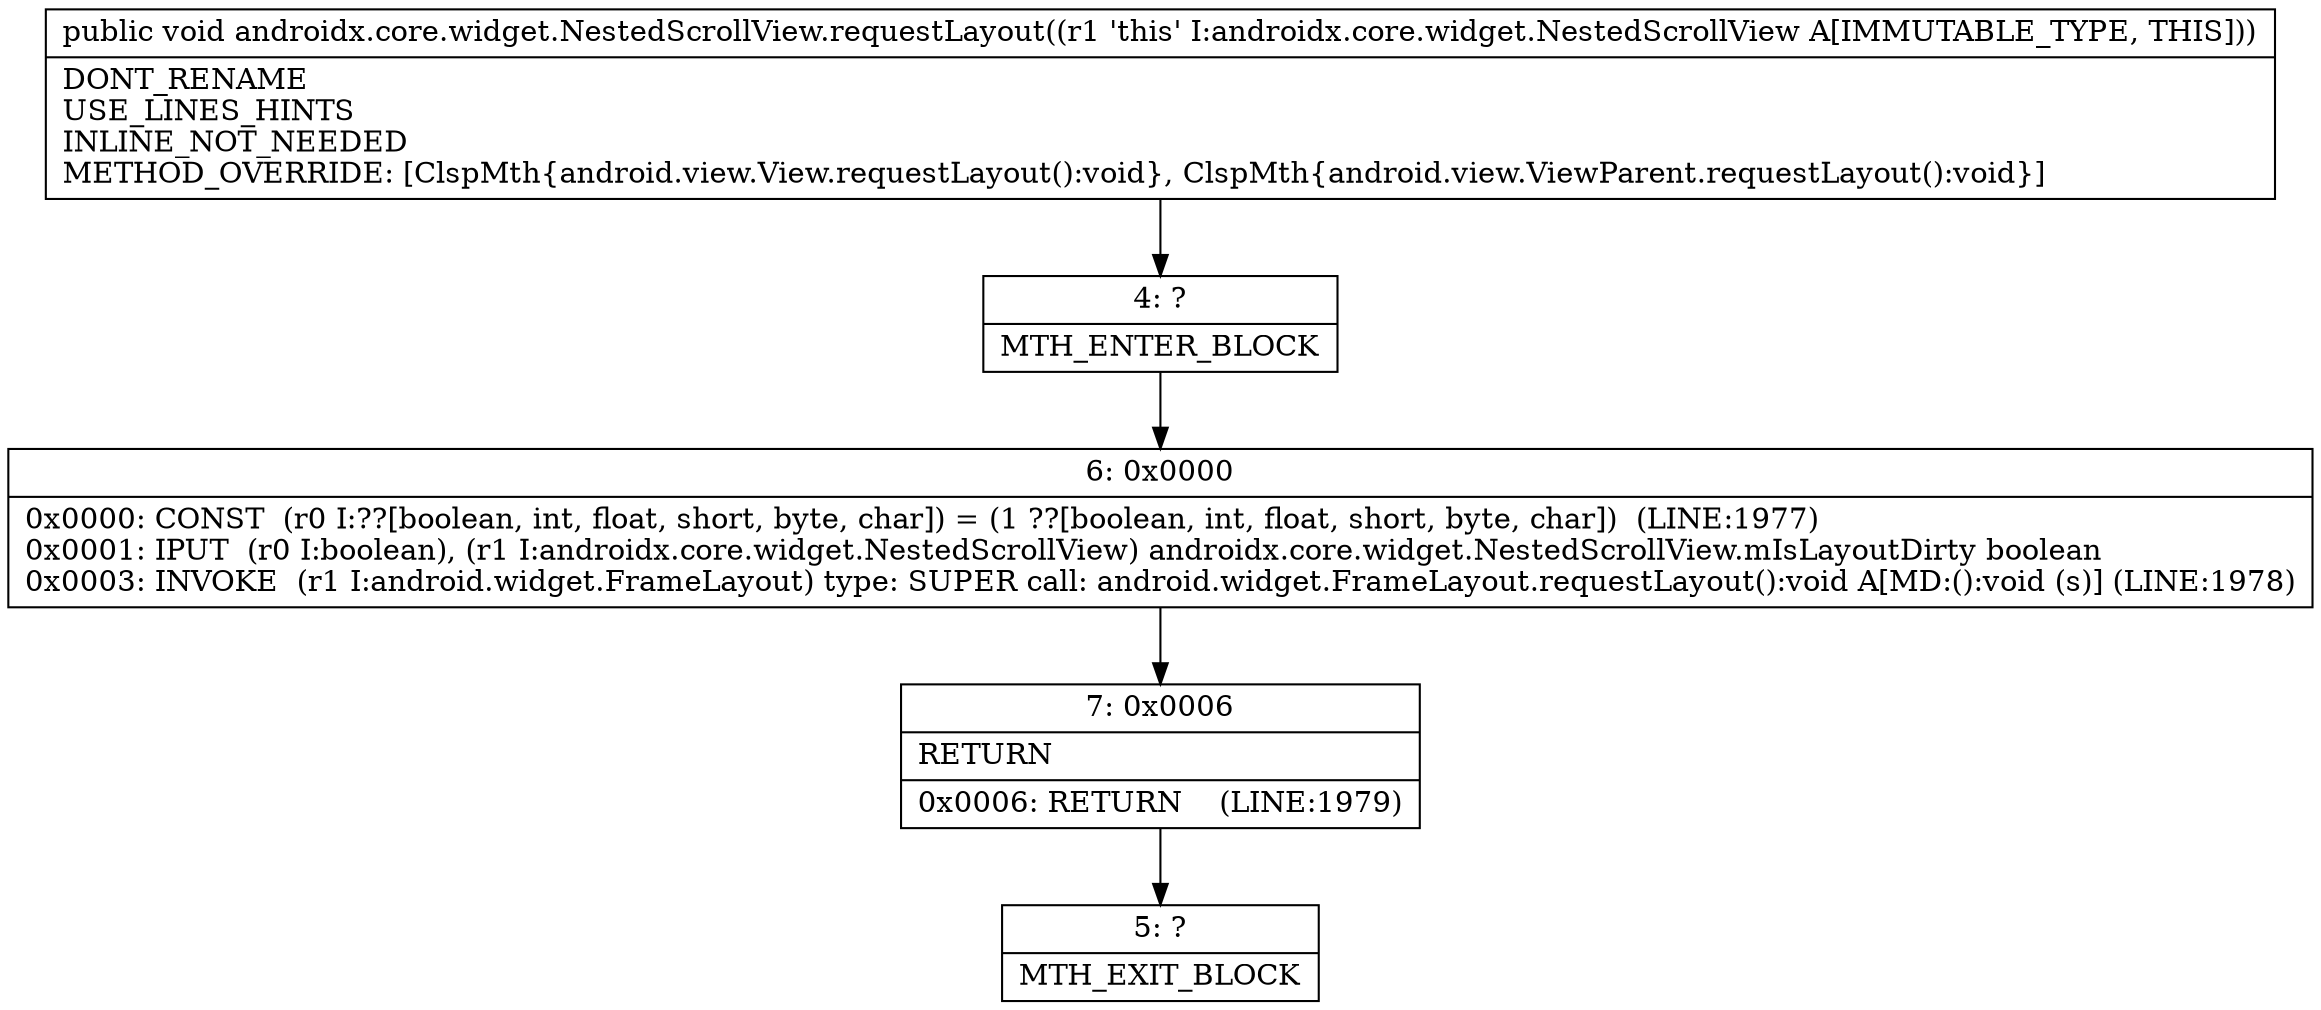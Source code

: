 digraph "CFG forandroidx.core.widget.NestedScrollView.requestLayout()V" {
Node_4 [shape=record,label="{4\:\ ?|MTH_ENTER_BLOCK\l}"];
Node_6 [shape=record,label="{6\:\ 0x0000|0x0000: CONST  (r0 I:??[boolean, int, float, short, byte, char]) = (1 ??[boolean, int, float, short, byte, char])  (LINE:1977)\l0x0001: IPUT  (r0 I:boolean), (r1 I:androidx.core.widget.NestedScrollView) androidx.core.widget.NestedScrollView.mIsLayoutDirty boolean \l0x0003: INVOKE  (r1 I:android.widget.FrameLayout) type: SUPER call: android.widget.FrameLayout.requestLayout():void A[MD:():void (s)] (LINE:1978)\l}"];
Node_7 [shape=record,label="{7\:\ 0x0006|RETURN\l|0x0006: RETURN    (LINE:1979)\l}"];
Node_5 [shape=record,label="{5\:\ ?|MTH_EXIT_BLOCK\l}"];
MethodNode[shape=record,label="{public void androidx.core.widget.NestedScrollView.requestLayout((r1 'this' I:androidx.core.widget.NestedScrollView A[IMMUTABLE_TYPE, THIS]))  | DONT_RENAME\lUSE_LINES_HINTS\lINLINE_NOT_NEEDED\lMETHOD_OVERRIDE: [ClspMth\{android.view.View.requestLayout():void\}, ClspMth\{android.view.ViewParent.requestLayout():void\}]\l}"];
MethodNode -> Node_4;Node_4 -> Node_6;
Node_6 -> Node_7;
Node_7 -> Node_5;
}

